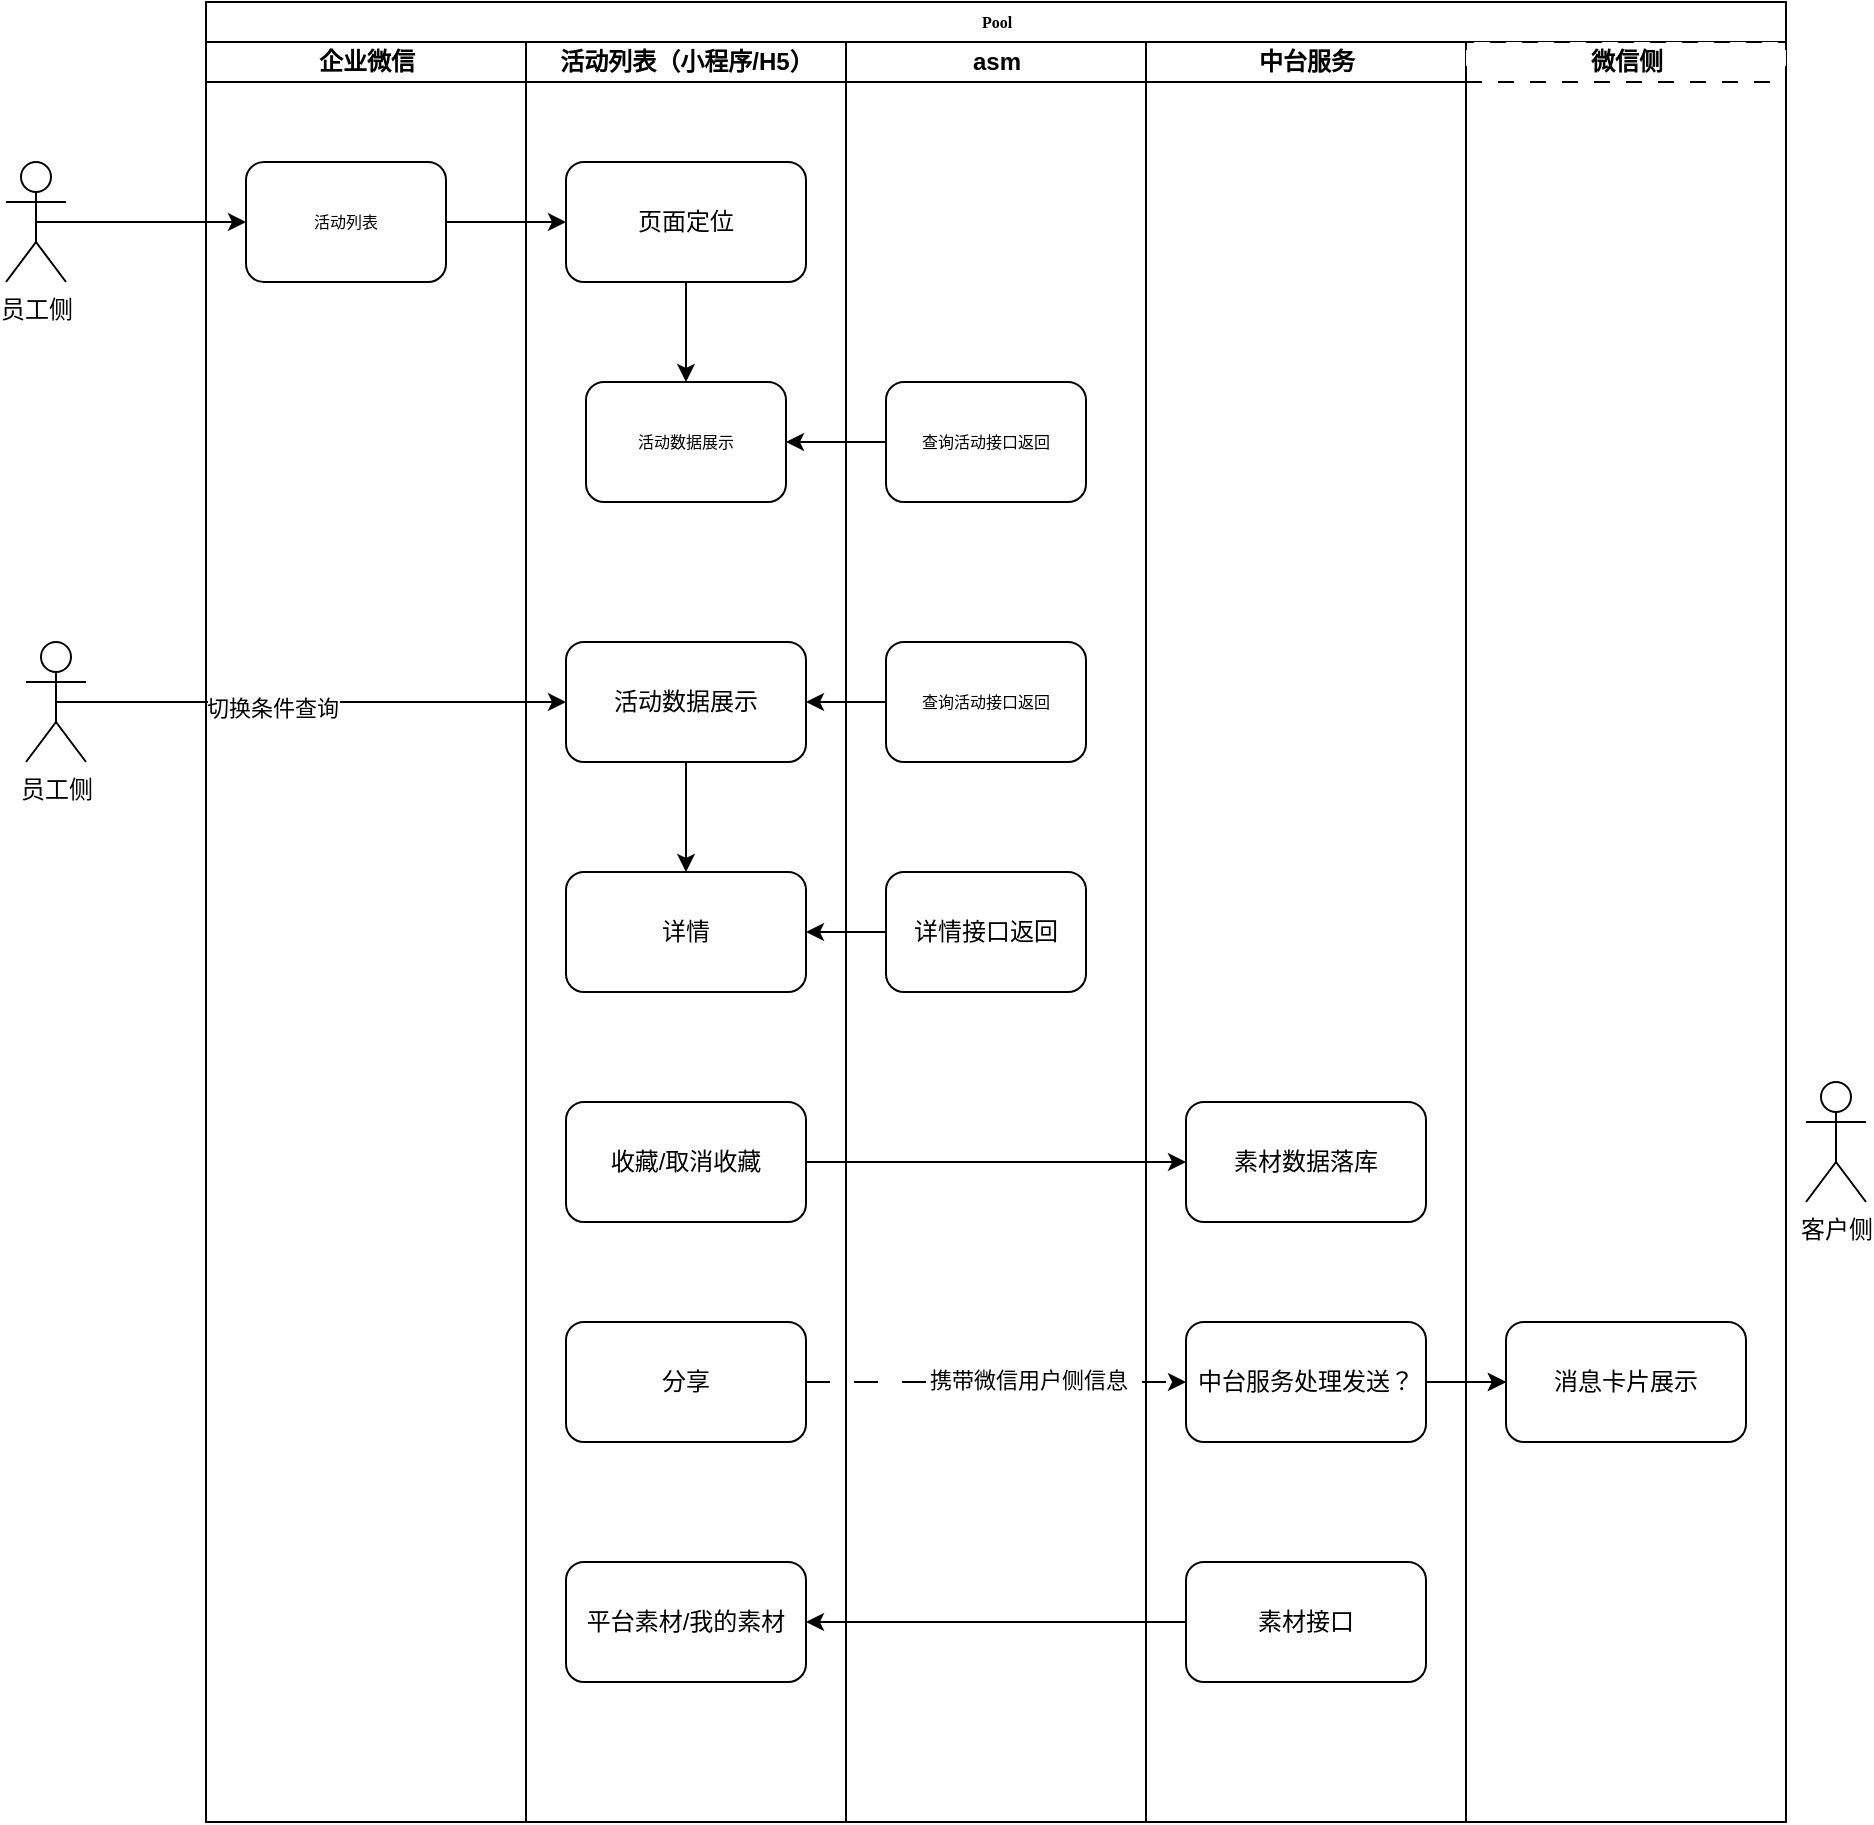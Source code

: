 <mxfile version="21.2.9" type="github">
  <diagram name="Page-1" id="74e2e168-ea6b-b213-b513-2b3c1d86103e">
    <mxGraphModel dx="808" dy="430" grid="1" gridSize="10" guides="1" tooltips="1" connect="1" arrows="1" fold="1" page="1" pageScale="1" pageWidth="1100" pageHeight="850" background="none" math="0" shadow="0">
      <root>
        <mxCell id="0" />
        <mxCell id="1" parent="0" />
        <mxCell id="77e6c97f196da883-1" value="Pool" style="swimlane;html=1;childLayout=stackLayout;startSize=20;rounded=0;shadow=0;labelBackgroundColor=none;strokeWidth=1;fontFamily=Verdana;fontSize=8;align=center;" parent="1" vertex="1">
          <mxGeometry x="390" y="60" width="790" height="910" as="geometry" />
        </mxCell>
        <mxCell id="77e6c97f196da883-2" value="企业微信" style="swimlane;html=1;startSize=20;" parent="77e6c97f196da883-1" vertex="1">
          <mxGeometry y="20" width="160" height="890" as="geometry" />
        </mxCell>
        <mxCell id="77e6c97f196da883-8" value="活动列表" style="rounded=1;whiteSpace=wrap;html=1;shadow=0;labelBackgroundColor=none;strokeWidth=1;fontFamily=Verdana;fontSize=8;align=center;" parent="77e6c97f196da883-2" vertex="1">
          <mxGeometry x="20" y="60" width="100" height="60" as="geometry" />
        </mxCell>
        <mxCell id="77e6c97f196da883-3" value="活动列表（小程序/H5）" style="swimlane;html=1;startSize=20;" parent="77e6c97f196da883-1" vertex="1">
          <mxGeometry x="160" y="20" width="160" height="890" as="geometry" />
        </mxCell>
        <mxCell id="77e6c97f196da883-11" value="活动数据展示" style="rounded=1;whiteSpace=wrap;html=1;shadow=0;labelBackgroundColor=none;strokeWidth=1;fontFamily=Verdana;fontSize=8;align=center;" parent="77e6c97f196da883-3" vertex="1">
          <mxGeometry x="30" y="170" width="100" height="60" as="geometry" />
        </mxCell>
        <mxCell id="KRW5WzVnKZkYhWClLN9M-7" style="edgeStyle=orthogonalEdgeStyle;rounded=0;orthogonalLoop=1;jettySize=auto;html=1;exitX=0.5;exitY=1;exitDx=0;exitDy=0;entryX=0.5;entryY=0;entryDx=0;entryDy=0;" edge="1" parent="77e6c97f196da883-3" source="KRW5WzVnKZkYhWClLN9M-5" target="77e6c97f196da883-11">
          <mxGeometry relative="1" as="geometry" />
        </mxCell>
        <mxCell id="KRW5WzVnKZkYhWClLN9M-5" value="页面定位" style="rounded=1;whiteSpace=wrap;html=1;" vertex="1" parent="77e6c97f196da883-3">
          <mxGeometry x="20" y="60" width="120" height="60" as="geometry" />
        </mxCell>
        <mxCell id="KRW5WzVnKZkYhWClLN9M-42" style="edgeStyle=orthogonalEdgeStyle;rounded=0;orthogonalLoop=1;jettySize=auto;html=1;exitX=0.5;exitY=1;exitDx=0;exitDy=0;entryX=0.5;entryY=0;entryDx=0;entryDy=0;" edge="1" parent="77e6c97f196da883-3" source="KRW5WzVnKZkYhWClLN9M-10" target="KRW5WzVnKZkYhWClLN9M-41">
          <mxGeometry relative="1" as="geometry" />
        </mxCell>
        <mxCell id="KRW5WzVnKZkYhWClLN9M-10" value="活动数据展示" style="rounded=1;whiteSpace=wrap;html=1;" vertex="1" parent="77e6c97f196da883-3">
          <mxGeometry x="20" y="300" width="120" height="60" as="geometry" />
        </mxCell>
        <mxCell id="KRW5WzVnKZkYhWClLN9M-17" value="收藏/取消收藏" style="rounded=1;whiteSpace=wrap;html=1;" vertex="1" parent="77e6c97f196da883-3">
          <mxGeometry x="20" y="530" width="120" height="60" as="geometry" />
        </mxCell>
        <mxCell id="KRW5WzVnKZkYhWClLN9M-25" value="分享" style="rounded=1;whiteSpace=wrap;html=1;" vertex="1" parent="77e6c97f196da883-3">
          <mxGeometry x="20" y="640" width="120" height="60" as="geometry" />
        </mxCell>
        <mxCell id="KRW5WzVnKZkYhWClLN9M-38" value="平台素材/我的素材" style="rounded=1;whiteSpace=wrap;html=1;" vertex="1" parent="77e6c97f196da883-3">
          <mxGeometry x="20" y="760" width="120" height="60" as="geometry" />
        </mxCell>
        <mxCell id="KRW5WzVnKZkYhWClLN9M-41" value="详情" style="rounded=1;whiteSpace=wrap;html=1;" vertex="1" parent="77e6c97f196da883-3">
          <mxGeometry x="20" y="415" width="120" height="60" as="geometry" />
        </mxCell>
        <mxCell id="77e6c97f196da883-4" value="asm" style="swimlane;html=1;startSize=20;" parent="77e6c97f196da883-1" vertex="1">
          <mxGeometry x="320" y="20" width="150" height="890" as="geometry" />
        </mxCell>
        <mxCell id="77e6c97f196da883-12" value="查询活动接口返回" style="rounded=1;whiteSpace=wrap;html=1;shadow=0;labelBackgroundColor=none;strokeWidth=1;fontFamily=Verdana;fontSize=8;align=center;" parent="77e6c97f196da883-4" vertex="1">
          <mxGeometry x="20" y="170" width="100" height="60" as="geometry" />
        </mxCell>
        <mxCell id="KRW5WzVnKZkYhWClLN9M-15" value="查询活动接口返回" style="rounded=1;whiteSpace=wrap;html=1;shadow=0;labelBackgroundColor=none;strokeWidth=1;fontFamily=Verdana;fontSize=8;align=center;" vertex="1" parent="77e6c97f196da883-4">
          <mxGeometry x="20" y="300" width="100" height="60" as="geometry" />
        </mxCell>
        <mxCell id="KRW5WzVnKZkYhWClLN9M-43" value="详情接口返回" style="rounded=1;whiteSpace=wrap;html=1;" vertex="1" parent="77e6c97f196da883-4">
          <mxGeometry x="20" y="415" width="100" height="60" as="geometry" />
        </mxCell>
        <mxCell id="KRW5WzVnKZkYhWClLN9M-6" style="edgeStyle=orthogonalEdgeStyle;rounded=0;orthogonalLoop=1;jettySize=auto;html=1;exitX=1;exitY=0.5;exitDx=0;exitDy=0;entryX=0;entryY=0.5;entryDx=0;entryDy=0;" edge="1" parent="77e6c97f196da883-1" source="77e6c97f196da883-8" target="KRW5WzVnKZkYhWClLN9M-5">
          <mxGeometry relative="1" as="geometry" />
        </mxCell>
        <mxCell id="KRW5WzVnKZkYhWClLN9M-8" style="edgeStyle=orthogonalEdgeStyle;rounded=0;orthogonalLoop=1;jettySize=auto;html=1;exitX=0;exitY=0.5;exitDx=0;exitDy=0;entryX=1;entryY=0.5;entryDx=0;entryDy=0;" edge="1" parent="77e6c97f196da883-1" source="77e6c97f196da883-12" target="77e6c97f196da883-11">
          <mxGeometry relative="1" as="geometry" />
        </mxCell>
        <mxCell id="KRW5WzVnKZkYhWClLN9M-16" style="edgeStyle=orthogonalEdgeStyle;rounded=0;orthogonalLoop=1;jettySize=auto;html=1;exitX=0;exitY=0.5;exitDx=0;exitDy=0;entryX=1;entryY=0.5;entryDx=0;entryDy=0;" edge="1" parent="77e6c97f196da883-1" source="KRW5WzVnKZkYhWClLN9M-15" target="KRW5WzVnKZkYhWClLN9M-10">
          <mxGeometry relative="1" as="geometry" />
        </mxCell>
        <mxCell id="KRW5WzVnKZkYhWClLN9M-22" style="edgeStyle=orthogonalEdgeStyle;rounded=0;orthogonalLoop=1;jettySize=auto;html=1;exitX=1;exitY=0.5;exitDx=0;exitDy=0;entryX=0;entryY=0.5;entryDx=0;entryDy=0;" edge="1" parent="77e6c97f196da883-1" source="KRW5WzVnKZkYhWClLN9M-17" target="KRW5WzVnKZkYhWClLN9M-21">
          <mxGeometry relative="1" as="geometry" />
        </mxCell>
        <mxCell id="KRW5WzVnKZkYhWClLN9M-29" style="edgeStyle=orthogonalEdgeStyle;rounded=0;orthogonalLoop=1;jettySize=auto;html=1;exitX=1;exitY=0.5;exitDx=0;exitDy=0;entryX=0;entryY=0.5;entryDx=0;entryDy=0;labelBorderColor=default;dashed=1;dashPattern=12 12;" edge="1" parent="77e6c97f196da883-1" source="KRW5WzVnKZkYhWClLN9M-25" target="KRW5WzVnKZkYhWClLN9M-28">
          <mxGeometry relative="1" as="geometry" />
        </mxCell>
        <mxCell id="KRW5WzVnKZkYhWClLN9M-34" value="携带微信用户侧信息" style="edgeLabel;html=1;align=center;verticalAlign=middle;resizable=0;points=[];" vertex="1" connectable="0" parent="KRW5WzVnKZkYhWClLN9M-29">
          <mxGeometry x="0.165" y="1" relative="1" as="geometry">
            <mxPoint as="offset" />
          </mxGeometry>
        </mxCell>
        <mxCell id="KRW5WzVnKZkYhWClLN9M-33" style="edgeStyle=orthogonalEdgeStyle;rounded=0;orthogonalLoop=1;jettySize=auto;html=1;exitX=1;exitY=0.5;exitDx=0;exitDy=0;entryX=0;entryY=0.5;entryDx=0;entryDy=0;" edge="1" parent="77e6c97f196da883-1" source="KRW5WzVnKZkYhWClLN9M-28" target="KRW5WzVnKZkYhWClLN9M-30">
          <mxGeometry relative="1" as="geometry" />
        </mxCell>
        <mxCell id="KRW5WzVnKZkYhWClLN9M-35" value="" style="edgeStyle=orthogonalEdgeStyle;orthogonalLoop=1;jettySize=auto;html=1;dashed=1;rounded=1;dashPattern=12 12;" edge="1" parent="77e6c97f196da883-1" source="KRW5WzVnKZkYhWClLN9M-28" target="KRW5WzVnKZkYhWClLN9M-30">
          <mxGeometry relative="1" as="geometry" />
        </mxCell>
        <mxCell id="KRW5WzVnKZkYhWClLN9M-40" style="edgeStyle=orthogonalEdgeStyle;rounded=0;orthogonalLoop=1;jettySize=auto;html=1;exitX=0;exitY=0.5;exitDx=0;exitDy=0;entryX=1;entryY=0.5;entryDx=0;entryDy=0;" edge="1" parent="77e6c97f196da883-1" source="KRW5WzVnKZkYhWClLN9M-39" target="KRW5WzVnKZkYhWClLN9M-38">
          <mxGeometry relative="1" as="geometry" />
        </mxCell>
        <mxCell id="KRW5WzVnKZkYhWClLN9M-18" value="中台服务" style="swimlane;html=1;startSize=20;" vertex="1" parent="77e6c97f196da883-1">
          <mxGeometry x="470" y="20" width="160" height="890" as="geometry" />
        </mxCell>
        <mxCell id="KRW5WzVnKZkYhWClLN9M-21" value="素材数据落库" style="rounded=1;whiteSpace=wrap;html=1;" vertex="1" parent="KRW5WzVnKZkYhWClLN9M-18">
          <mxGeometry x="20" y="530" width="120" height="60" as="geometry" />
        </mxCell>
        <mxCell id="KRW5WzVnKZkYhWClLN9M-28" value="中台服务处理发送？" style="rounded=1;whiteSpace=wrap;html=1;" vertex="1" parent="KRW5WzVnKZkYhWClLN9M-18">
          <mxGeometry x="20" y="640" width="120" height="60" as="geometry" />
        </mxCell>
        <mxCell id="KRW5WzVnKZkYhWClLN9M-39" value="素材接口" style="rounded=1;whiteSpace=wrap;html=1;" vertex="1" parent="KRW5WzVnKZkYhWClLN9M-18">
          <mxGeometry x="20" y="760" width="120" height="60" as="geometry" />
        </mxCell>
        <mxCell id="KRW5WzVnKZkYhWClLN9M-23" value="微信侧" style="swimlane;html=1;startSize=20;dashed=1;dashPattern=8 8;" vertex="1" parent="77e6c97f196da883-1">
          <mxGeometry x="630" y="20" width="160" height="890" as="geometry" />
        </mxCell>
        <mxCell id="KRW5WzVnKZkYhWClLN9M-30" value="消息卡片展示" style="rounded=1;whiteSpace=wrap;html=1;" vertex="1" parent="KRW5WzVnKZkYhWClLN9M-23">
          <mxGeometry x="20" y="640" width="120" height="60" as="geometry" />
        </mxCell>
        <mxCell id="KRW5WzVnKZkYhWClLN9M-44" style="edgeStyle=orthogonalEdgeStyle;rounded=0;orthogonalLoop=1;jettySize=auto;html=1;exitX=0;exitY=0.5;exitDx=0;exitDy=0;" edge="1" parent="77e6c97f196da883-1" source="KRW5WzVnKZkYhWClLN9M-43" target="KRW5WzVnKZkYhWClLN9M-41">
          <mxGeometry relative="1" as="geometry" />
        </mxCell>
        <mxCell id="KRW5WzVnKZkYhWClLN9M-3" style="edgeStyle=orthogonalEdgeStyle;rounded=0;orthogonalLoop=1;jettySize=auto;html=1;exitX=0.5;exitY=0.5;exitDx=0;exitDy=0;exitPerimeter=0;entryX=0;entryY=0.5;entryDx=0;entryDy=0;" edge="1" parent="1" source="KRW5WzVnKZkYhWClLN9M-1" target="77e6c97f196da883-8">
          <mxGeometry relative="1" as="geometry" />
        </mxCell>
        <mxCell id="KRW5WzVnKZkYhWClLN9M-1" value="员工侧" style="shape=umlActor;verticalLabelPosition=bottom;verticalAlign=top;html=1;outlineConnect=0;" vertex="1" parent="1">
          <mxGeometry x="290" y="140" width="30" height="60" as="geometry" />
        </mxCell>
        <mxCell id="KRW5WzVnKZkYhWClLN9M-13" style="edgeStyle=orthogonalEdgeStyle;rounded=0;orthogonalLoop=1;jettySize=auto;html=1;exitX=0.5;exitY=0.5;exitDx=0;exitDy=0;exitPerimeter=0;entryX=0;entryY=0.5;entryDx=0;entryDy=0;" edge="1" parent="1" source="KRW5WzVnKZkYhWClLN9M-11" target="KRW5WzVnKZkYhWClLN9M-10">
          <mxGeometry relative="1" as="geometry" />
        </mxCell>
        <mxCell id="KRW5WzVnKZkYhWClLN9M-14" value="切换条件查询" style="edgeLabel;html=1;align=center;verticalAlign=middle;resizable=0;points=[];" vertex="1" connectable="0" parent="KRW5WzVnKZkYhWClLN9M-13">
          <mxGeometry x="-0.154" y="-3" relative="1" as="geometry">
            <mxPoint as="offset" />
          </mxGeometry>
        </mxCell>
        <mxCell id="KRW5WzVnKZkYhWClLN9M-11" value="员工侧" style="shape=umlActor;verticalLabelPosition=bottom;verticalAlign=top;html=1;outlineConnect=0;" vertex="1" parent="1">
          <mxGeometry x="300" y="380" width="30" height="60" as="geometry" />
        </mxCell>
        <mxCell id="KRW5WzVnKZkYhWClLN9M-37" value="客户侧" style="shape=umlActor;verticalLabelPosition=bottom;verticalAlign=top;html=1;outlineConnect=0;" vertex="1" parent="1">
          <mxGeometry x="1190" y="600" width="30" height="60" as="geometry" />
        </mxCell>
      </root>
    </mxGraphModel>
  </diagram>
</mxfile>
